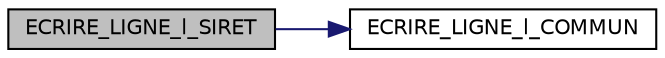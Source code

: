 digraph "ECRIRE_LIGNE_l_SIRET"
{
 // INTERACTIVE_SVG=YES
  edge [fontname="Helvetica",fontsize="10",labelfontname="Helvetica",labelfontsize="10"];
  node [fontname="Helvetica",fontsize="10",shape=record];
  rankdir="LR";
  Node107 [label="ECRIRE_LIGNE_l_SIRET",height=0.2,width=0.4,color="black", fillcolor="grey75", style="filled", fontcolor="black"];
  Node107 -> Node108 [color="midnightblue",fontsize="10",style="solid",fontname="Helvetica"];
  Node108 [label="ECRIRE_LIGNE_l_COMMUN",height=0.2,width=0.4,color="black", fillcolor="white", style="filled",URL="$table_8cpp.html#aa1e1ec482bbaf2ed7cfffe4dc2f4f42d",tooltip="Ecrit une ligne de paye pour un agent donné dans le fichier CSV Table. "];
}
